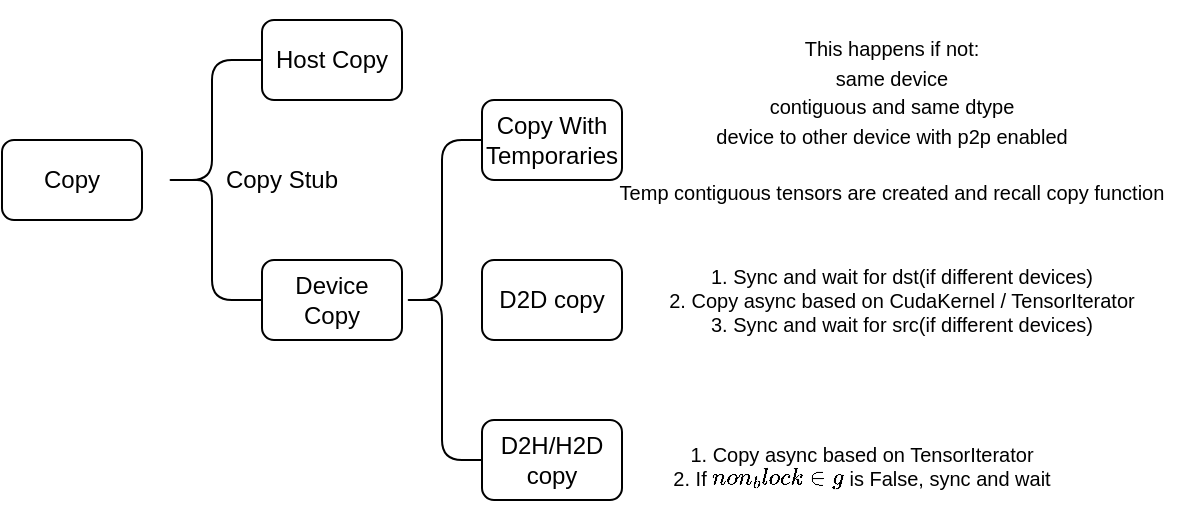 <mxfile scale="4" border="0">
    <diagram id="au5gI-XGu-aU7CLRphIa" name="Page-1">
        <mxGraphModel dx="506" dy="218" grid="1" gridSize="10" guides="1" tooltips="1" connect="1" arrows="1" fold="1" page="1" pageScale="1" pageWidth="827" pageHeight="1169" math="0" shadow="0">
            <root>
                <mxCell id="0"/>
                <mxCell id="1" parent="0"/>
                <mxCell id="2" value="Copy" style="rounded=1;whiteSpace=wrap;html=1;" parent="1" vertex="1">
                    <mxGeometry x="70" y="160" width="70" height="40" as="geometry"/>
                </mxCell>
                <mxCell id="3" value="Host Copy" style="rounded=1;whiteSpace=wrap;html=1;" parent="1" vertex="1">
                    <mxGeometry x="200" y="100" width="70" height="40" as="geometry"/>
                </mxCell>
                <mxCell id="4" value="Device Copy" style="rounded=1;whiteSpace=wrap;html=1;" parent="1" vertex="1">
                    <mxGeometry x="200" y="220" width="70" height="40" as="geometry"/>
                </mxCell>
                <mxCell id="7" value="Copy Stub" style="text;html=1;strokeColor=none;fillColor=none;align=center;verticalAlign=middle;whiteSpace=wrap;rounded=0;" parent="1" vertex="1">
                    <mxGeometry x="180" y="165" width="60" height="30" as="geometry"/>
                </mxCell>
                <mxCell id="9" value="" style="shape=curlyBracket;whiteSpace=wrap;html=1;rounded=1;labelPosition=left;verticalLabelPosition=middle;align=right;verticalAlign=middle;" parent="1" vertex="1">
                    <mxGeometry x="150" y="120" width="50" height="120" as="geometry"/>
                </mxCell>
                <mxCell id="12" value="" style="shape=curlyBracket;whiteSpace=wrap;html=1;rounded=1;labelPosition=left;verticalLabelPosition=middle;align=right;verticalAlign=middle;" parent="1" vertex="1">
                    <mxGeometry x="270" y="160" width="40" height="160" as="geometry"/>
                </mxCell>
                <mxCell id="13" value="Copy With&lt;br&gt;Temporaries" style="rounded=1;whiteSpace=wrap;html=1;" parent="1" vertex="1">
                    <mxGeometry x="310" y="140" width="70" height="40" as="geometry"/>
                </mxCell>
                <mxCell id="14" value="D2D copy" style="rounded=1;whiteSpace=wrap;html=1;" parent="1" vertex="1">
                    <mxGeometry x="310" y="220" width="70" height="40" as="geometry"/>
                </mxCell>
                <mxCell id="15" value="D2H/H2D copy" style="rounded=1;whiteSpace=wrap;html=1;" parent="1" vertex="1">
                    <mxGeometry x="310" y="300" width="70" height="40" as="geometry"/>
                </mxCell>
                <mxCell id="17" value="&lt;font style=&quot;font-size: 10px;&quot;&gt;This happens if not:&lt;br&gt;same device&lt;br&gt;contiguous and same dtype&lt;br&gt;device to other device with p2p enabled&lt;br&gt;&lt;br&gt;Temp contiguous tensors are created and recall copy function&lt;br&gt;&lt;/font&gt;" style="text;html=1;strokeColor=none;fillColor=none;align=center;verticalAlign=middle;whiteSpace=wrap;rounded=0;" parent="1" vertex="1">
                    <mxGeometry x="370" y="90" width="290" height="120" as="geometry"/>
                </mxCell>
                <mxCell id="19" value="1. Sync and wait for dst(if different devices)&lt;br&gt;2. Copy async based on CudaKernel / TensorIterator&lt;br&gt;3. Sync and wait for src(if different devices)" style="text;html=1;strokeColor=none;fillColor=none;align=center;verticalAlign=middle;whiteSpace=wrap;rounded=0;fontSize=10;" parent="1" vertex="1">
                    <mxGeometry x="380" y="207.5" width="280" height="65" as="geometry"/>
                </mxCell>
                <mxCell id="20" value="1. Copy async based on TensorIterator&lt;br&gt;2. If `non_blocking` is False, sync and wait" style="text;html=1;strokeColor=none;fillColor=none;align=center;verticalAlign=middle;whiteSpace=wrap;rounded=0;fontSize=10;" parent="1" vertex="1">
                    <mxGeometry x="390" y="290" width="220" height="65" as="geometry"/>
                </mxCell>
            </root>
        </mxGraphModel>
    </diagram>
</mxfile>